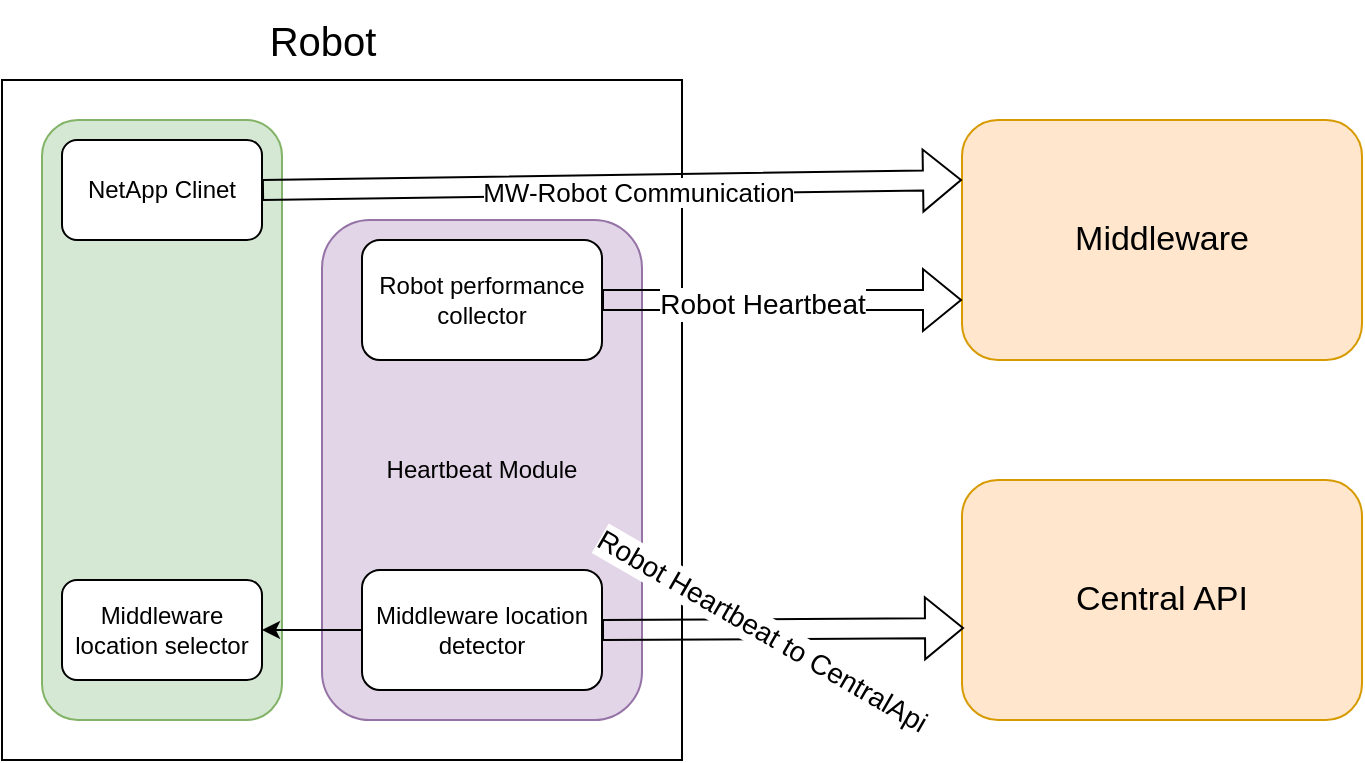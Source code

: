 <mxfile version="22.0.2" type="device">
  <diagram name="Page-1" id="BOfru3HTwCJ5tte5zoQF">
    <mxGraphModel dx="1098" dy="820" grid="1" gridSize="10" guides="1" tooltips="1" connect="1" arrows="1" fold="1" page="1" pageScale="1" pageWidth="827" pageHeight="1169" math="0" shadow="0">
      <root>
        <mxCell id="0" />
        <mxCell id="1" parent="0" />
        <mxCell id="e-nq396-IQFdacgOm5Nt-1" value="" style="whiteSpace=wrap;html=1;aspect=fixed;" parent="1" vertex="1">
          <mxGeometry x="40" y="280" width="340" height="340" as="geometry" />
        </mxCell>
        <mxCell id="e-nq396-IQFdacgOm5Nt-2" value="&lt;font style=&quot;font-size: 17px;&quot;&gt;Middleware&lt;/font&gt;" style="rounded=1;whiteSpace=wrap;html=1;fillColor=#ffe6cc;strokeColor=#d79b00;" parent="1" vertex="1">
          <mxGeometry x="520" y="300" width="200" height="120" as="geometry" />
        </mxCell>
        <mxCell id="e-nq396-IQFdacgOm5Nt-4" value="&lt;font style=&quot;font-size: 17px;&quot;&gt;Central API&lt;br&gt;&lt;/font&gt;" style="rounded=1;whiteSpace=wrap;html=1;fillColor=#ffe6cc;strokeColor=#d79b00;" parent="1" vertex="1">
          <mxGeometry x="520" y="480" width="200" height="120" as="geometry" />
        </mxCell>
        <mxCell id="e-nq396-IQFdacgOm5Nt-5" value="&lt;font style=&quot;font-size: 20px;&quot;&gt;Robot&lt;/font&gt;" style="text;html=1;align=center;verticalAlign=middle;resizable=0;points=[];autosize=1;strokeColor=none;fillColor=none;" parent="1" vertex="1">
          <mxGeometry x="160" y="240" width="80" height="40" as="geometry" />
        </mxCell>
        <mxCell id="e-nq396-IQFdacgOm5Nt-6" value="" style="rounded=1;whiteSpace=wrap;html=1;fillColor=#d5e8d4;strokeColor=#82b366;" parent="1" vertex="1">
          <mxGeometry x="60" y="300" width="120" height="300" as="geometry" />
        </mxCell>
        <mxCell id="e-nq396-IQFdacgOm5Nt-7" value="Heartbeat Module" style="rounded=1;whiteSpace=wrap;html=1;fillColor=#e1d5e7;strokeColor=#9673a6;" parent="1" vertex="1">
          <mxGeometry x="200" y="350" width="160" height="250" as="geometry" />
        </mxCell>
        <mxCell id="e-nq396-IQFdacgOm5Nt-8" value="" style="shape=flexArrow;endArrow=classic;html=1;rounded=0;entryX=0;entryY=0.25;entryDx=0;entryDy=0;exitX=1;exitY=0.5;exitDx=0;exitDy=0;" parent="1" source="1kyOTiIWWCq21sIBkDhV-3" target="e-nq396-IQFdacgOm5Nt-2" edge="1">
          <mxGeometry width="50" height="50" relative="1" as="geometry">
            <mxPoint x="389" y="370" as="sourcePoint" />
            <mxPoint x="439" y="320" as="targetPoint" />
            <Array as="points" />
          </mxGeometry>
        </mxCell>
        <mxCell id="e-nq396-IQFdacgOm5Nt-9" value="&lt;font style=&quot;font-size: 13px;&quot;&gt;MW-Robot Communication&lt;/font&gt;" style="edgeLabel;html=1;align=center;verticalAlign=middle;resizable=0;points=[];" parent="e-nq396-IQFdacgOm5Nt-8" vertex="1" connectable="0">
          <mxGeometry x="0.074" y="-3" relative="1" as="geometry">
            <mxPoint as="offset" />
          </mxGeometry>
        </mxCell>
        <mxCell id="e-nq396-IQFdacgOm5Nt-10" value="" style="shape=flexArrow;endArrow=classic;html=1;rounded=0;entryX=0;entryY=0.75;entryDx=0;entryDy=0;exitX=1;exitY=0.5;exitDx=0;exitDy=0;" parent="1" source="e-nq396-IQFdacgOm5Nt-14" target="e-nq396-IQFdacgOm5Nt-2" edge="1">
          <mxGeometry width="50" height="50" relative="1" as="geometry">
            <mxPoint x="400" y="410" as="sourcePoint" />
            <mxPoint x="450" y="360" as="targetPoint" />
          </mxGeometry>
        </mxCell>
        <mxCell id="e-nq396-IQFdacgOm5Nt-11" value="&lt;font style=&quot;font-size: 14px;&quot;&gt;Robot Heartbeat&lt;/font&gt;" style="edgeLabel;html=1;align=center;verticalAlign=middle;resizable=0;points=[];" parent="e-nq396-IQFdacgOm5Nt-10" vertex="1" connectable="0">
          <mxGeometry x="-0.119" y="-2" relative="1" as="geometry">
            <mxPoint as="offset" />
          </mxGeometry>
        </mxCell>
        <mxCell id="e-nq396-IQFdacgOm5Nt-12" value="" style="shape=flexArrow;endArrow=classic;html=1;rounded=0;entryX=0.005;entryY=0.617;entryDx=0;entryDy=0;exitX=1;exitY=0.5;exitDx=0;exitDy=0;entryPerimeter=0;" parent="1" edge="1" target="e-nq396-IQFdacgOm5Nt-4" source="e-nq396-IQFdacgOm5Nt-15">
          <mxGeometry width="50" height="50" relative="1" as="geometry">
            <mxPoint x="360" y="539" as="sourcePoint" />
            <mxPoint x="519" y="541" as="targetPoint" />
          </mxGeometry>
        </mxCell>
        <mxCell id="e-nq396-IQFdacgOm5Nt-13" value="&lt;font style=&quot;font-size: 14px;&quot;&gt;Robot Heartbeat to CentralApi&lt;br&gt;&lt;/font&gt;" style="edgeLabel;html=1;align=center;verticalAlign=middle;resizable=0;points=[];rotation=30;" parent="e-nq396-IQFdacgOm5Nt-12" vertex="1" connectable="0">
          <mxGeometry x="-0.119" y="-2" relative="1" as="geometry">
            <mxPoint y="-2" as="offset" />
          </mxGeometry>
        </mxCell>
        <mxCell id="e-nq396-IQFdacgOm5Nt-14" value="Robot performance&lt;br&gt;collector" style="rounded=1;whiteSpace=wrap;html=1;" parent="1" vertex="1">
          <mxGeometry x="220" y="360" width="120" height="60" as="geometry" />
        </mxCell>
        <mxCell id="e-nq396-IQFdacgOm5Nt-15" value="Middleware location&lt;br&gt;detector" style="rounded=1;whiteSpace=wrap;html=1;" parent="1" vertex="1">
          <mxGeometry x="220" y="525" width="120" height="60" as="geometry" />
        </mxCell>
        <mxCell id="1kyOTiIWWCq21sIBkDhV-1" value="Middleware location selector" style="rounded=1;whiteSpace=wrap;html=1;" vertex="1" parent="1">
          <mxGeometry x="70" y="530" width="100" height="50" as="geometry" />
        </mxCell>
        <mxCell id="1kyOTiIWWCq21sIBkDhV-2" value="" style="endArrow=classic;html=1;rounded=0;entryX=1;entryY=0.5;entryDx=0;entryDy=0;exitX=0;exitY=0.5;exitDx=0;exitDy=0;" edge="1" parent="1" source="e-nq396-IQFdacgOm5Nt-15" target="1kyOTiIWWCq21sIBkDhV-1">
          <mxGeometry width="50" height="50" relative="1" as="geometry">
            <mxPoint x="390" y="450" as="sourcePoint" />
            <mxPoint x="440" y="400" as="targetPoint" />
          </mxGeometry>
        </mxCell>
        <mxCell id="1kyOTiIWWCq21sIBkDhV-3" value="NetApp Clinet" style="rounded=1;whiteSpace=wrap;html=1;" vertex="1" parent="1">
          <mxGeometry x="70" y="310" width="100" height="50" as="geometry" />
        </mxCell>
      </root>
    </mxGraphModel>
  </diagram>
</mxfile>
